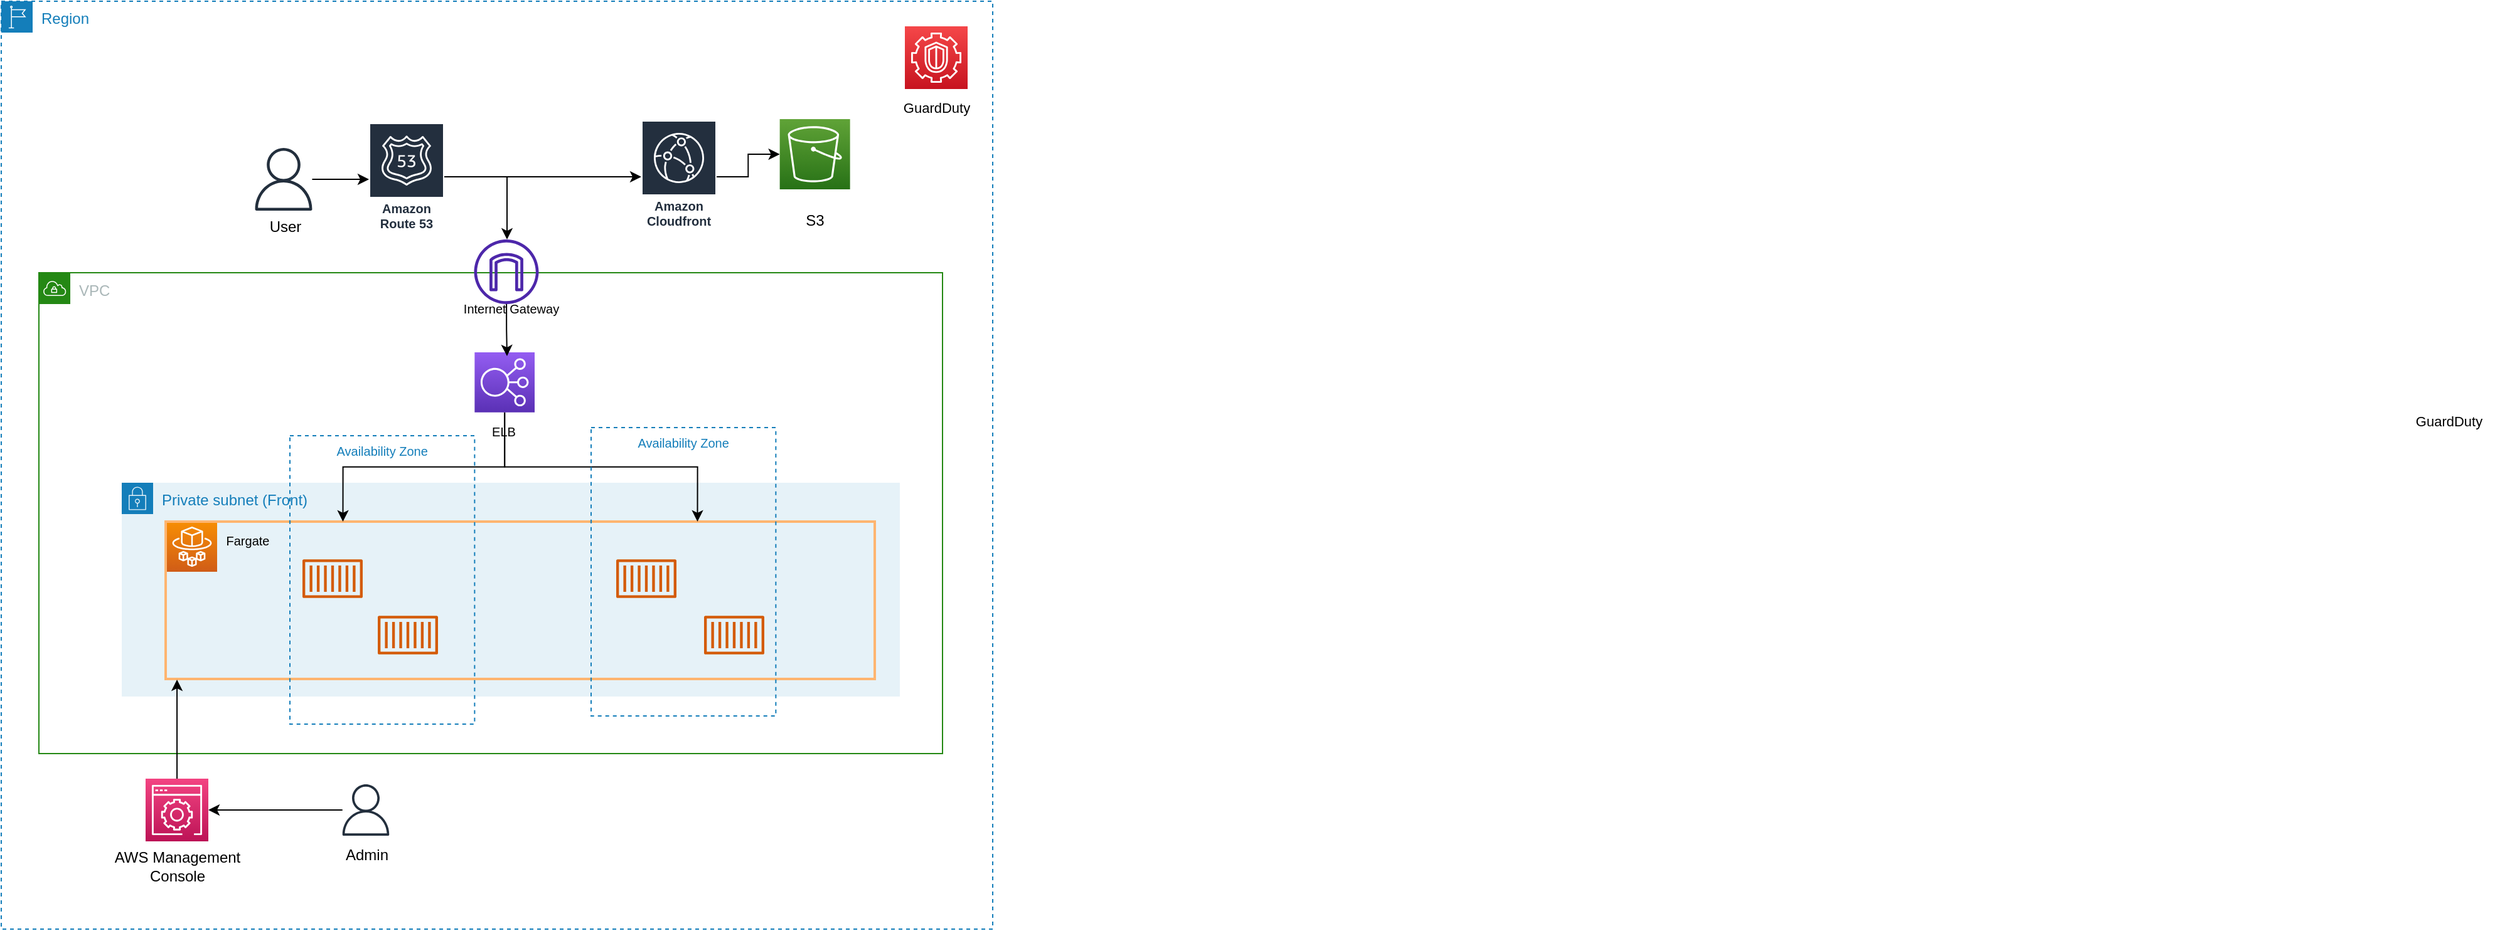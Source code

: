 <mxfile version="20.1.3" type="github">
  <diagram id="ddb-kprN005Wt0hA2Xbe" name="DR Architecture">
    <mxGraphModel dx="1666" dy="771" grid="1" gridSize="10" guides="1" tooltips="1" connect="1" arrows="1" fold="1" page="1" pageScale="1" pageWidth="827" pageHeight="1169" math="0" shadow="0">
      <root>
        <mxCell id="0" />
        <mxCell id="1" parent="0" />
        <mxCell id="-xat-Ccg4I1JxFuP80GP-122" value="Region" style="points=[[0,0],[0.25,0],[0.5,0],[0.75,0],[1,0],[1,0.25],[1,0.5],[1,0.75],[1,1],[0.75,1],[0.5,1],[0.25,1],[0,1],[0,0.75],[0,0.5],[0,0.25]];outlineConnect=0;gradientColor=none;html=1;whiteSpace=wrap;fontSize=12;fontStyle=0;container=1;pointerEvents=0;collapsible=0;recursiveResize=0;shape=mxgraph.aws4.group;grIcon=mxgraph.aws4.group_region;strokeColor=#147EBA;fillColor=none;verticalAlign=top;align=left;spacingLeft=30;fontColor=#147EBA;dashed=1;" parent="1" vertex="1">
          <mxGeometry x="10" y="30" width="790" height="740" as="geometry" />
        </mxCell>
        <mxCell id="-xat-Ccg4I1JxFuP80GP-131" style="edgeStyle=orthogonalEdgeStyle;rounded=0;orthogonalLoop=1;jettySize=auto;html=1;fontSize=10;" parent="-xat-Ccg4I1JxFuP80GP-122" source="-xat-Ccg4I1JxFuP80GP-31" target="-xat-Ccg4I1JxFuP80GP-127" edge="1">
          <mxGeometry relative="1" as="geometry">
            <Array as="points">
              <mxPoint x="403" y="140" />
            </Array>
          </mxGeometry>
        </mxCell>
        <mxCell id="styciKq3TnAX_ls_hh07-5" style="edgeStyle=orthogonalEdgeStyle;rounded=0;orthogonalLoop=1;jettySize=auto;html=1;" edge="1" parent="-xat-Ccg4I1JxFuP80GP-122" source="-xat-Ccg4I1JxFuP80GP-31" target="styciKq3TnAX_ls_hh07-4">
          <mxGeometry relative="1" as="geometry">
            <Array as="points">
              <mxPoint x="440" y="140" />
              <mxPoint x="440" y="140" />
            </Array>
          </mxGeometry>
        </mxCell>
        <mxCell id="-xat-Ccg4I1JxFuP80GP-31" value="Amazon Route 53" style="sketch=0;outlineConnect=0;fontColor=#232F3E;gradientColor=none;strokeColor=#ffffff;fillColor=#232F3E;dashed=0;verticalLabelPosition=middle;verticalAlign=bottom;align=center;html=1;whiteSpace=wrap;fontSize=10;fontStyle=1;spacing=3;shape=mxgraph.aws4.productIcon;prIcon=mxgraph.aws4.route_53;" parent="-xat-Ccg4I1JxFuP80GP-122" vertex="1">
          <mxGeometry x="293" y="97" width="60" height="90" as="geometry" />
        </mxCell>
        <mxCell id="-xat-Ccg4I1JxFuP80GP-130" style="edgeStyle=orthogonalEdgeStyle;rounded=0;orthogonalLoop=1;jettySize=auto;html=1;fontSize=10;" parent="-xat-Ccg4I1JxFuP80GP-122" source="-xat-Ccg4I1JxFuP80GP-40" target="-xat-Ccg4I1JxFuP80GP-31" edge="1">
          <mxGeometry relative="1" as="geometry" />
        </mxCell>
        <mxCell id="-xat-Ccg4I1JxFuP80GP-40" value="" style="sketch=0;outlineConnect=0;fontColor=#232F3E;gradientColor=none;fillColor=#232F3D;strokeColor=none;dashed=0;verticalLabelPosition=bottom;verticalAlign=top;align=center;html=1;fontSize=12;fontStyle=0;aspect=fixed;pointerEvents=1;shape=mxgraph.aws4.user;" parent="-xat-Ccg4I1JxFuP80GP-122" vertex="1">
          <mxGeometry x="200" y="117" width="50" height="50" as="geometry" />
        </mxCell>
        <mxCell id="-xat-Ccg4I1JxFuP80GP-1" value="VPC" style="points=[[0,0],[0.25,0],[0.5,0],[0.75,0],[1,0],[1,0.25],[1,0.5],[1,0.75],[1,1],[0.75,1],[0.5,1],[0.25,1],[0,1],[0,0.75],[0,0.5],[0,0.25]];outlineConnect=0;gradientColor=none;html=1;whiteSpace=wrap;fontSize=12;fontStyle=0;container=1;pointerEvents=0;collapsible=0;recursiveResize=0;shape=mxgraph.aws4.group;grIcon=mxgraph.aws4.group_vpc;strokeColor=#248814;fillColor=none;verticalAlign=top;align=left;spacingLeft=30;fontColor=#AAB7B8;dashed=0;" parent="-xat-Ccg4I1JxFuP80GP-122" vertex="1">
          <mxGeometry x="30" y="216.5" width="720" height="383.5" as="geometry" />
        </mxCell>
        <mxCell id="-xat-Ccg4I1JxFuP80GP-83" value="Private subnet (Front)" style="points=[[0,0],[0.25,0],[0.5,0],[0.75,0],[1,0],[1,0.25],[1,0.5],[1,0.75],[1,1],[0.75,1],[0.5,1],[0.25,1],[0,1],[0,0.75],[0,0.5],[0,0.25]];outlineConnect=0;gradientColor=none;html=1;whiteSpace=wrap;fontSize=12;fontStyle=0;container=1;pointerEvents=0;collapsible=0;recursiveResize=0;shape=mxgraph.aws4.group;grIcon=mxgraph.aws4.group_security_group;grStroke=0;strokeColor=#147EBA;fillColor=#E6F2F8;verticalAlign=top;align=left;spacingLeft=30;fontColor=#147EBA;dashed=0;" parent="-xat-Ccg4I1JxFuP80GP-1" vertex="1">
          <mxGeometry x="66" y="167.5" width="620" height="170.5" as="geometry" />
        </mxCell>
        <mxCell id="styciKq3TnAX_ls_hh07-18" value="" style="sketch=0;points=[[0,0,0],[0.25,0,0],[0.5,0,0],[0.75,0,0],[1,0,0],[0,1,0],[0.25,1,0],[0.5,1,0],[0.75,1,0],[1,1,0],[0,0.25,0],[0,0.5,0],[0,0.75,0],[1,0.25,0],[1,0.5,0],[1,0.75,0]];outlineConnect=0;fontColor=#232F3E;gradientColor=#F78E04;gradientDirection=north;fillColor=#D05C17;strokeColor=#ffffff;dashed=0;verticalLabelPosition=bottom;verticalAlign=top;align=center;html=1;fontSize=12;fontStyle=0;aspect=fixed;shape=mxgraph.aws4.resourceIcon;resIcon=mxgraph.aws4.fargate;" vertex="1" parent="-xat-Ccg4I1JxFuP80GP-83">
          <mxGeometry x="36" y="31" width="40" height="40" as="geometry" />
        </mxCell>
        <mxCell id="styciKq3TnAX_ls_hh07-19" value="Fargate" style="text;html=1;align=center;verticalAlign=middle;resizable=0;points=[];autosize=1;strokeColor=none;fillColor=none;fontSize=10;" vertex="1" parent="-xat-Ccg4I1JxFuP80GP-83">
          <mxGeometry x="70" y="31" width="60" height="30" as="geometry" />
        </mxCell>
        <mxCell id="styciKq3TnAX_ls_hh07-17" value="" style="rounded=0;whiteSpace=wrap;html=1;fillColor=none;strokeColor=#FFB570;strokeWidth=2;" vertex="1" parent="-xat-Ccg4I1JxFuP80GP-83">
          <mxGeometry x="35" y="31" width="565" height="125.5" as="geometry" />
        </mxCell>
        <mxCell id="styciKq3TnAX_ls_hh07-22" value="" style="sketch=0;outlineConnect=0;fontColor=#232F3E;gradientColor=none;fillColor=#D45B07;strokeColor=none;dashed=0;verticalLabelPosition=bottom;verticalAlign=top;align=center;html=1;fontSize=12;fontStyle=0;aspect=fixed;pointerEvents=1;shape=mxgraph.aws4.container_1;" vertex="1" parent="-xat-Ccg4I1JxFuP80GP-83">
          <mxGeometry x="144" y="61" width="48" height="31" as="geometry" />
        </mxCell>
        <mxCell id="styciKq3TnAX_ls_hh07-23" value="" style="sketch=0;outlineConnect=0;fontColor=#232F3E;gradientColor=none;fillColor=#D45B07;strokeColor=none;dashed=0;verticalLabelPosition=bottom;verticalAlign=top;align=center;html=1;fontSize=12;fontStyle=0;aspect=fixed;pointerEvents=1;shape=mxgraph.aws4.container_1;" vertex="1" parent="-xat-Ccg4I1JxFuP80GP-83">
          <mxGeometry x="204" y="106" width="48" height="31" as="geometry" />
        </mxCell>
        <mxCell id="styciKq3TnAX_ls_hh07-24" value="" style="sketch=0;outlineConnect=0;fontColor=#232F3E;gradientColor=none;fillColor=#D45B07;strokeColor=none;dashed=0;verticalLabelPosition=bottom;verticalAlign=top;align=center;html=1;fontSize=12;fontStyle=0;aspect=fixed;pointerEvents=1;shape=mxgraph.aws4.container_1;" vertex="1" parent="-xat-Ccg4I1JxFuP80GP-83">
          <mxGeometry x="394" y="61" width="48" height="31" as="geometry" />
        </mxCell>
        <mxCell id="styciKq3TnAX_ls_hh07-25" value="" style="sketch=0;outlineConnect=0;fontColor=#232F3E;gradientColor=none;fillColor=#D45B07;strokeColor=none;dashed=0;verticalLabelPosition=bottom;verticalAlign=top;align=center;html=1;fontSize=12;fontStyle=0;aspect=fixed;pointerEvents=1;shape=mxgraph.aws4.container_1;" vertex="1" parent="-xat-Ccg4I1JxFuP80GP-83">
          <mxGeometry x="464" y="106" width="48" height="31" as="geometry" />
        </mxCell>
        <mxCell id="-xat-Ccg4I1JxFuP80GP-147" value="Internet Gateway" style="text;html=1;align=center;verticalAlign=middle;resizable=0;points=[];autosize=1;strokeColor=none;fillColor=none;fontSize=10;" parent="-xat-Ccg4I1JxFuP80GP-1" vertex="1">
          <mxGeometry x="326" y="13.5" width="100" height="30" as="geometry" />
        </mxCell>
        <mxCell id="-xat-Ccg4I1JxFuP80GP-148" value="ELB" style="text;html=1;align=center;verticalAlign=middle;resizable=0;points=[];autosize=1;strokeColor=none;fillColor=none;fontSize=10;" parent="-xat-Ccg4I1JxFuP80GP-1" vertex="1">
          <mxGeometry x="350" y="111.32" width="40" height="30" as="geometry" />
        </mxCell>
        <mxCell id="styciKq3TnAX_ls_hh07-20" style="edgeStyle=orthogonalEdgeStyle;rounded=0;orthogonalLoop=1;jettySize=auto;html=1;entryX=0.25;entryY=0;entryDx=0;entryDy=0;" edge="1" parent="-xat-Ccg4I1JxFuP80GP-1" source="styciKq3TnAX_ls_hh07-1" target="styciKq3TnAX_ls_hh07-17">
          <mxGeometry relative="1" as="geometry" />
        </mxCell>
        <mxCell id="styciKq3TnAX_ls_hh07-21" style="edgeStyle=orthogonalEdgeStyle;rounded=0;orthogonalLoop=1;jettySize=auto;html=1;entryX=0.75;entryY=0;entryDx=0;entryDy=0;" edge="1" parent="-xat-Ccg4I1JxFuP80GP-1" source="styciKq3TnAX_ls_hh07-1" target="styciKq3TnAX_ls_hh07-17">
          <mxGeometry relative="1" as="geometry" />
        </mxCell>
        <mxCell id="styciKq3TnAX_ls_hh07-1" value="" style="sketch=0;points=[[0,0,0],[0.25,0,0],[0.5,0,0],[0.75,0,0],[1,0,0],[0,1,0],[0.25,1,0],[0.5,1,0],[0.75,1,0],[1,1,0],[0,0.25,0],[0,0.5,0],[0,0.75,0],[1,0.25,0],[1,0.5,0],[1,0.75,0]];outlineConnect=0;fontColor=#232F3E;gradientColor=#945DF2;gradientDirection=north;fillColor=#5A30B5;strokeColor=#ffffff;dashed=0;verticalLabelPosition=bottom;verticalAlign=top;align=center;html=1;fontSize=12;fontStyle=0;aspect=fixed;shape=mxgraph.aws4.resourceIcon;resIcon=mxgraph.aws4.elastic_load_balancing;" vertex="1" parent="-xat-Ccg4I1JxFuP80GP-1">
          <mxGeometry x="347.18" y="63.5" width="47.82" height="47.82" as="geometry" />
        </mxCell>
        <mxCell id="styciKq3TnAX_ls_hh07-26" value="Availability Zone" style="fillColor=none;strokeColor=#147EBA;dashed=1;verticalAlign=top;fontStyle=0;fontColor=#147EBA;fontSize=10;" vertex="1" parent="-xat-Ccg4I1JxFuP80GP-1">
          <mxGeometry x="200" y="130" width="147.18" height="230" as="geometry" />
        </mxCell>
        <mxCell id="styciKq3TnAX_ls_hh07-27" value="Availability Zone" style="fillColor=none;strokeColor=#147EBA;dashed=1;verticalAlign=top;fontStyle=0;fontColor=#147EBA;fontSize=10;" vertex="1" parent="-xat-Ccg4I1JxFuP80GP-1">
          <mxGeometry x="440" y="123.5" width="147.18" height="230" as="geometry" />
        </mxCell>
        <mxCell id="-xat-Ccg4I1JxFuP80GP-150" style="edgeStyle=orthogonalEdgeStyle;rounded=0;orthogonalLoop=1;jettySize=auto;html=1;fontSize=10;" parent="-xat-Ccg4I1JxFuP80GP-122" edge="1">
          <mxGeometry relative="1" as="geometry">
            <mxPoint x="402.558" y="241.499" as="sourcePoint" />
            <mxPoint x="403.0" y="283" as="targetPoint" />
            <Array as="points">
              <mxPoint x="403" y="262" />
              <mxPoint x="403" y="262" />
            </Array>
          </mxGeometry>
        </mxCell>
        <mxCell id="-xat-Ccg4I1JxFuP80GP-127" value="" style="sketch=0;outlineConnect=0;fontColor=#232F3E;gradientColor=none;fillColor=#4D27AA;strokeColor=none;dashed=0;verticalLabelPosition=bottom;verticalAlign=top;align=center;html=1;fontSize=12;fontStyle=0;aspect=fixed;pointerEvents=1;shape=mxgraph.aws4.internet_gateway;" parent="-xat-Ccg4I1JxFuP80GP-122" vertex="1">
          <mxGeometry x="376.75" y="190" width="51.5" height="51.5" as="geometry" />
        </mxCell>
        <mxCell id="styciKq3TnAX_ls_hh07-2" value="" style="sketch=0;points=[[0,0,0],[0.25,0,0],[0.5,0,0],[0.75,0,0],[1,0,0],[0,1,0],[0.25,1,0],[0.5,1,0],[0.75,1,0],[1,1,0],[0,0.25,0],[0,0.5,0],[0,0.75,0],[1,0.25,0],[1,0.5,0],[1,0.75,0]];outlineConnect=0;fontColor=#232F3E;gradientColor=#F54749;gradientDirection=north;fillColor=#C7131F;strokeColor=#ffffff;dashed=0;verticalLabelPosition=bottom;verticalAlign=top;align=center;html=1;fontSize=12;fontStyle=0;aspect=fixed;shape=mxgraph.aws4.resourceIcon;resIcon=mxgraph.aws4.guardduty;" vertex="1" parent="-xat-Ccg4I1JxFuP80GP-122">
          <mxGeometry x="720" y="20" width="50" height="50" as="geometry" />
        </mxCell>
        <mxCell id="styciKq3TnAX_ls_hh07-3" value="GuardDuty" style="text;html=1;align=center;verticalAlign=middle;resizable=0;points=[];autosize=1;strokeColor=none;fillColor=none;fontSize=11;" vertex="1" parent="-xat-Ccg4I1JxFuP80GP-122">
          <mxGeometry x="705" y="70" width="80" height="30" as="geometry" />
        </mxCell>
        <mxCell id="styciKq3TnAX_ls_hh07-31" style="edgeStyle=orthogonalEdgeStyle;rounded=0;orthogonalLoop=1;jettySize=auto;html=1;" edge="1" parent="-xat-Ccg4I1JxFuP80GP-122" source="styciKq3TnAX_ls_hh07-4" target="-xat-Ccg4I1JxFuP80GP-137">
          <mxGeometry relative="1" as="geometry" />
        </mxCell>
        <mxCell id="styciKq3TnAX_ls_hh07-4" value="Amazon Cloudfront" style="sketch=0;outlineConnect=0;fontColor=#232F3E;gradientColor=none;strokeColor=#ffffff;fillColor=#232F3E;dashed=0;verticalLabelPosition=middle;verticalAlign=bottom;align=center;html=1;whiteSpace=wrap;fontSize=10;fontStyle=1;spacing=3;shape=mxgraph.aws4.productIcon;prIcon=mxgraph.aws4.cloudfront;" vertex="1" parent="-xat-Ccg4I1JxFuP80GP-122">
          <mxGeometry x="510" y="95" width="60" height="90" as="geometry" />
        </mxCell>
        <mxCell id="styciKq3TnAX_ls_hh07-29" style="edgeStyle=orthogonalEdgeStyle;rounded=0;orthogonalLoop=1;jettySize=auto;html=1;entryX=0.016;entryY=1.004;entryDx=0;entryDy=0;entryPerimeter=0;" edge="1" parent="-xat-Ccg4I1JxFuP80GP-122" source="styciKq3TnAX_ls_hh07-8" target="styciKq3TnAX_ls_hh07-17">
          <mxGeometry relative="1" as="geometry" />
        </mxCell>
        <mxCell id="styciKq3TnAX_ls_hh07-8" value="" style="sketch=0;points=[[0,0,0],[0.25,0,0],[0.5,0,0],[0.75,0,0],[1,0,0],[0,1,0],[0.25,1,0],[0.5,1,0],[0.75,1,0],[1,1,0],[0,0.25,0],[0,0.5,0],[0,0.75,0],[1,0.25,0],[1,0.5,0],[1,0.75,0]];points=[[0,0,0],[0.25,0,0],[0.5,0,0],[0.75,0,0],[1,0,0],[0,1,0],[0.25,1,0],[0.5,1,0],[0.75,1,0],[1,1,0],[0,0.25,0],[0,0.5,0],[0,0.75,0],[1,0.25,0],[1,0.5,0],[1,0.75,0]];outlineConnect=0;fontColor=#232F3E;gradientColor=#F34482;gradientDirection=north;fillColor=#BC1356;strokeColor=#ffffff;dashed=0;verticalLabelPosition=bottom;verticalAlign=top;align=center;html=1;fontSize=12;fontStyle=0;aspect=fixed;shape=mxgraph.aws4.resourceIcon;resIcon=mxgraph.aws4.management_console;" vertex="1" parent="-xat-Ccg4I1JxFuP80GP-122">
          <mxGeometry x="115" y="620" width="50" height="50" as="geometry" />
        </mxCell>
        <mxCell id="styciKq3TnAX_ls_hh07-28" style="edgeStyle=orthogonalEdgeStyle;rounded=0;orthogonalLoop=1;jettySize=auto;html=1;" edge="1" parent="-xat-Ccg4I1JxFuP80GP-122" source="styciKq3TnAX_ls_hh07-9" target="styciKq3TnAX_ls_hh07-8">
          <mxGeometry relative="1" as="geometry" />
        </mxCell>
        <mxCell id="styciKq3TnAX_ls_hh07-9" value="" style="sketch=0;outlineConnect=0;fontColor=#232F3E;gradientColor=none;fillColor=#232F3D;strokeColor=none;dashed=0;verticalLabelPosition=bottom;verticalAlign=top;align=center;html=1;fontSize=12;fontStyle=0;aspect=fixed;pointerEvents=1;shape=mxgraph.aws4.user;" vertex="1" parent="-xat-Ccg4I1JxFuP80GP-122">
          <mxGeometry x="270" y="624.5" width="41" height="41" as="geometry" />
        </mxCell>
        <mxCell id="styciKq3TnAX_ls_hh07-11" value="Admin" style="text;html=1;align=center;verticalAlign=middle;resizable=0;points=[];autosize=1;strokeColor=none;fillColor=none;" vertex="1" parent="-xat-Ccg4I1JxFuP80GP-122">
          <mxGeometry x="260.5" y="665.5" width="60" height="30" as="geometry" />
        </mxCell>
        <mxCell id="-xat-Ccg4I1JxFuP80GP-137" value="" style="sketch=0;points=[[0,0,0],[0.25,0,0],[0.5,0,0],[0.75,0,0],[1,0,0],[0,1,0],[0.25,1,0],[0.5,1,0],[0.75,1,0],[1,1,0],[0,0.25,0],[0,0.5,0],[0,0.75,0],[1,0.25,0],[1,0.5,0],[1,0.75,0]];outlineConnect=0;fontColor=#232F3E;gradientColor=#60A337;gradientDirection=north;fillColor=#277116;strokeColor=#ffffff;dashed=0;verticalLabelPosition=bottom;verticalAlign=top;align=center;html=1;fontSize=12;fontStyle=0;aspect=fixed;shape=mxgraph.aws4.resourceIcon;resIcon=mxgraph.aws4.s3;" parent="-xat-Ccg4I1JxFuP80GP-122" vertex="1">
          <mxGeometry x="620.32" y="94" width="56" height="56" as="geometry" />
        </mxCell>
        <mxCell id="styciKq3TnAX_ls_hh07-15" value="GuardDuty" style="text;html=1;align=center;verticalAlign=middle;resizable=0;points=[];autosize=1;strokeColor=none;fillColor=none;fontSize=11;" vertex="1" parent="-xat-Ccg4I1JxFuP80GP-122">
          <mxGeometry x="1910" y="320" width="80" height="30" as="geometry" />
        </mxCell>
        <mxCell id="styciKq3TnAX_ls_hh07-30" value="AWS Management&lt;br&gt;Console" style="text;html=1;align=center;verticalAlign=middle;resizable=0;points=[];autosize=1;strokeColor=none;fillColor=none;" vertex="1" parent="-xat-Ccg4I1JxFuP80GP-122">
          <mxGeometry x="80" y="670" width="120" height="40" as="geometry" />
        </mxCell>
        <mxCell id="styciKq3TnAX_ls_hh07-16" value="S3" style="text;html=1;align=center;verticalAlign=middle;resizable=0;points=[];autosize=1;strokeColor=none;fillColor=none;" vertex="1" parent="-xat-Ccg4I1JxFuP80GP-122">
          <mxGeometry x="628.32" y="160" width="40" height="30" as="geometry" />
        </mxCell>
        <mxCell id="styciKq3TnAX_ls_hh07-10" value="User" style="text;html=1;align=center;verticalAlign=middle;resizable=0;points=[];autosize=1;strokeColor=none;fillColor=none;" vertex="1" parent="1">
          <mxGeometry x="211" y="195" width="50" height="30" as="geometry" />
        </mxCell>
      </root>
    </mxGraphModel>
  </diagram>
</mxfile>
